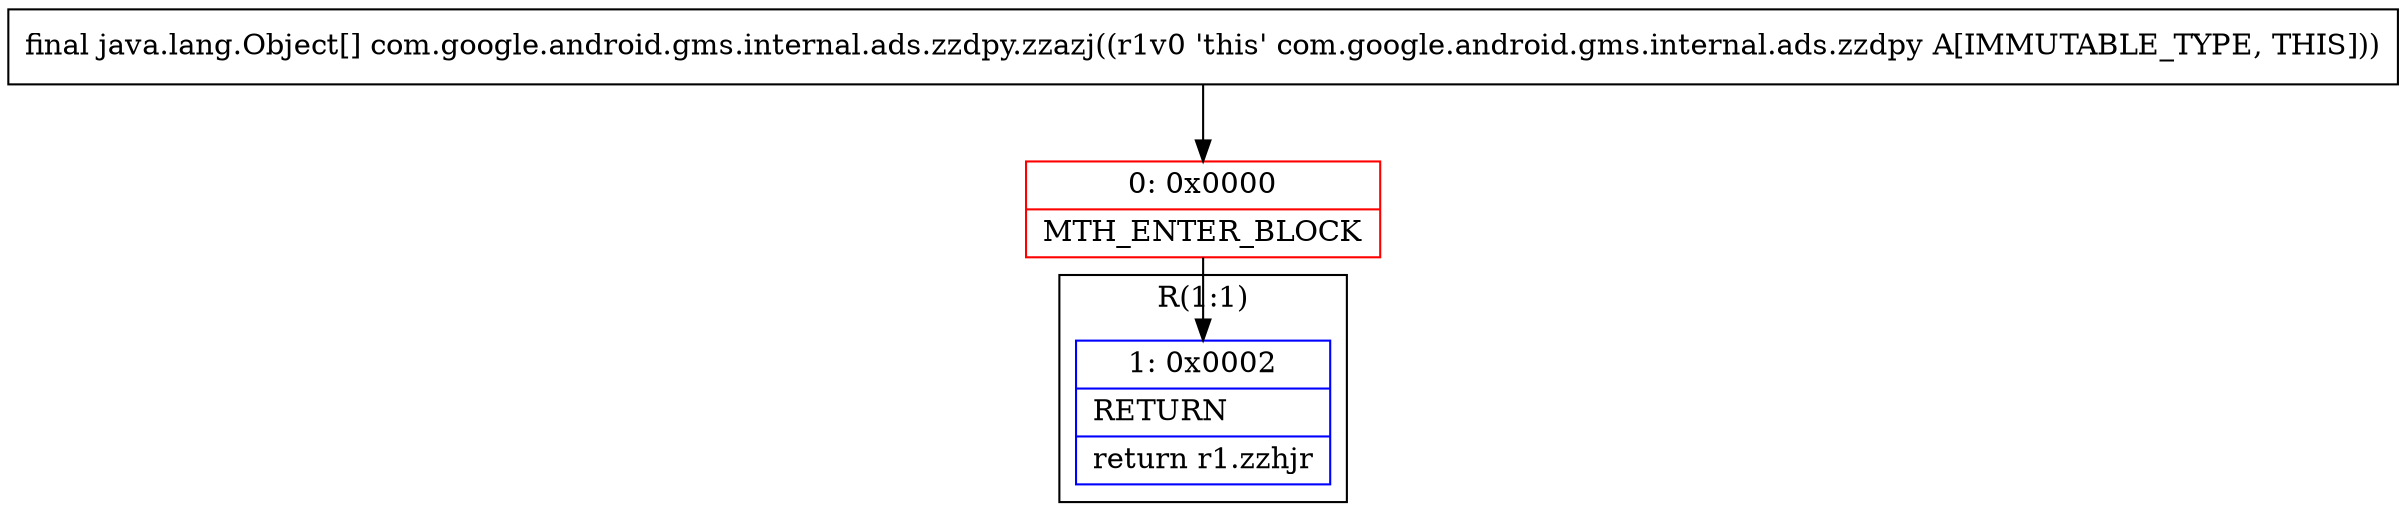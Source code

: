 digraph "CFG forcom.google.android.gms.internal.ads.zzdpy.zzazj()[Ljava\/lang\/Object;" {
subgraph cluster_Region_1272229137 {
label = "R(1:1)";
node [shape=record,color=blue];
Node_1 [shape=record,label="{1\:\ 0x0002|RETURN\l|return r1.zzhjr\l}"];
}
Node_0 [shape=record,color=red,label="{0\:\ 0x0000|MTH_ENTER_BLOCK\l}"];
MethodNode[shape=record,label="{final java.lang.Object[] com.google.android.gms.internal.ads.zzdpy.zzazj((r1v0 'this' com.google.android.gms.internal.ads.zzdpy A[IMMUTABLE_TYPE, THIS])) }"];
MethodNode -> Node_0;
Node_0 -> Node_1;
}

